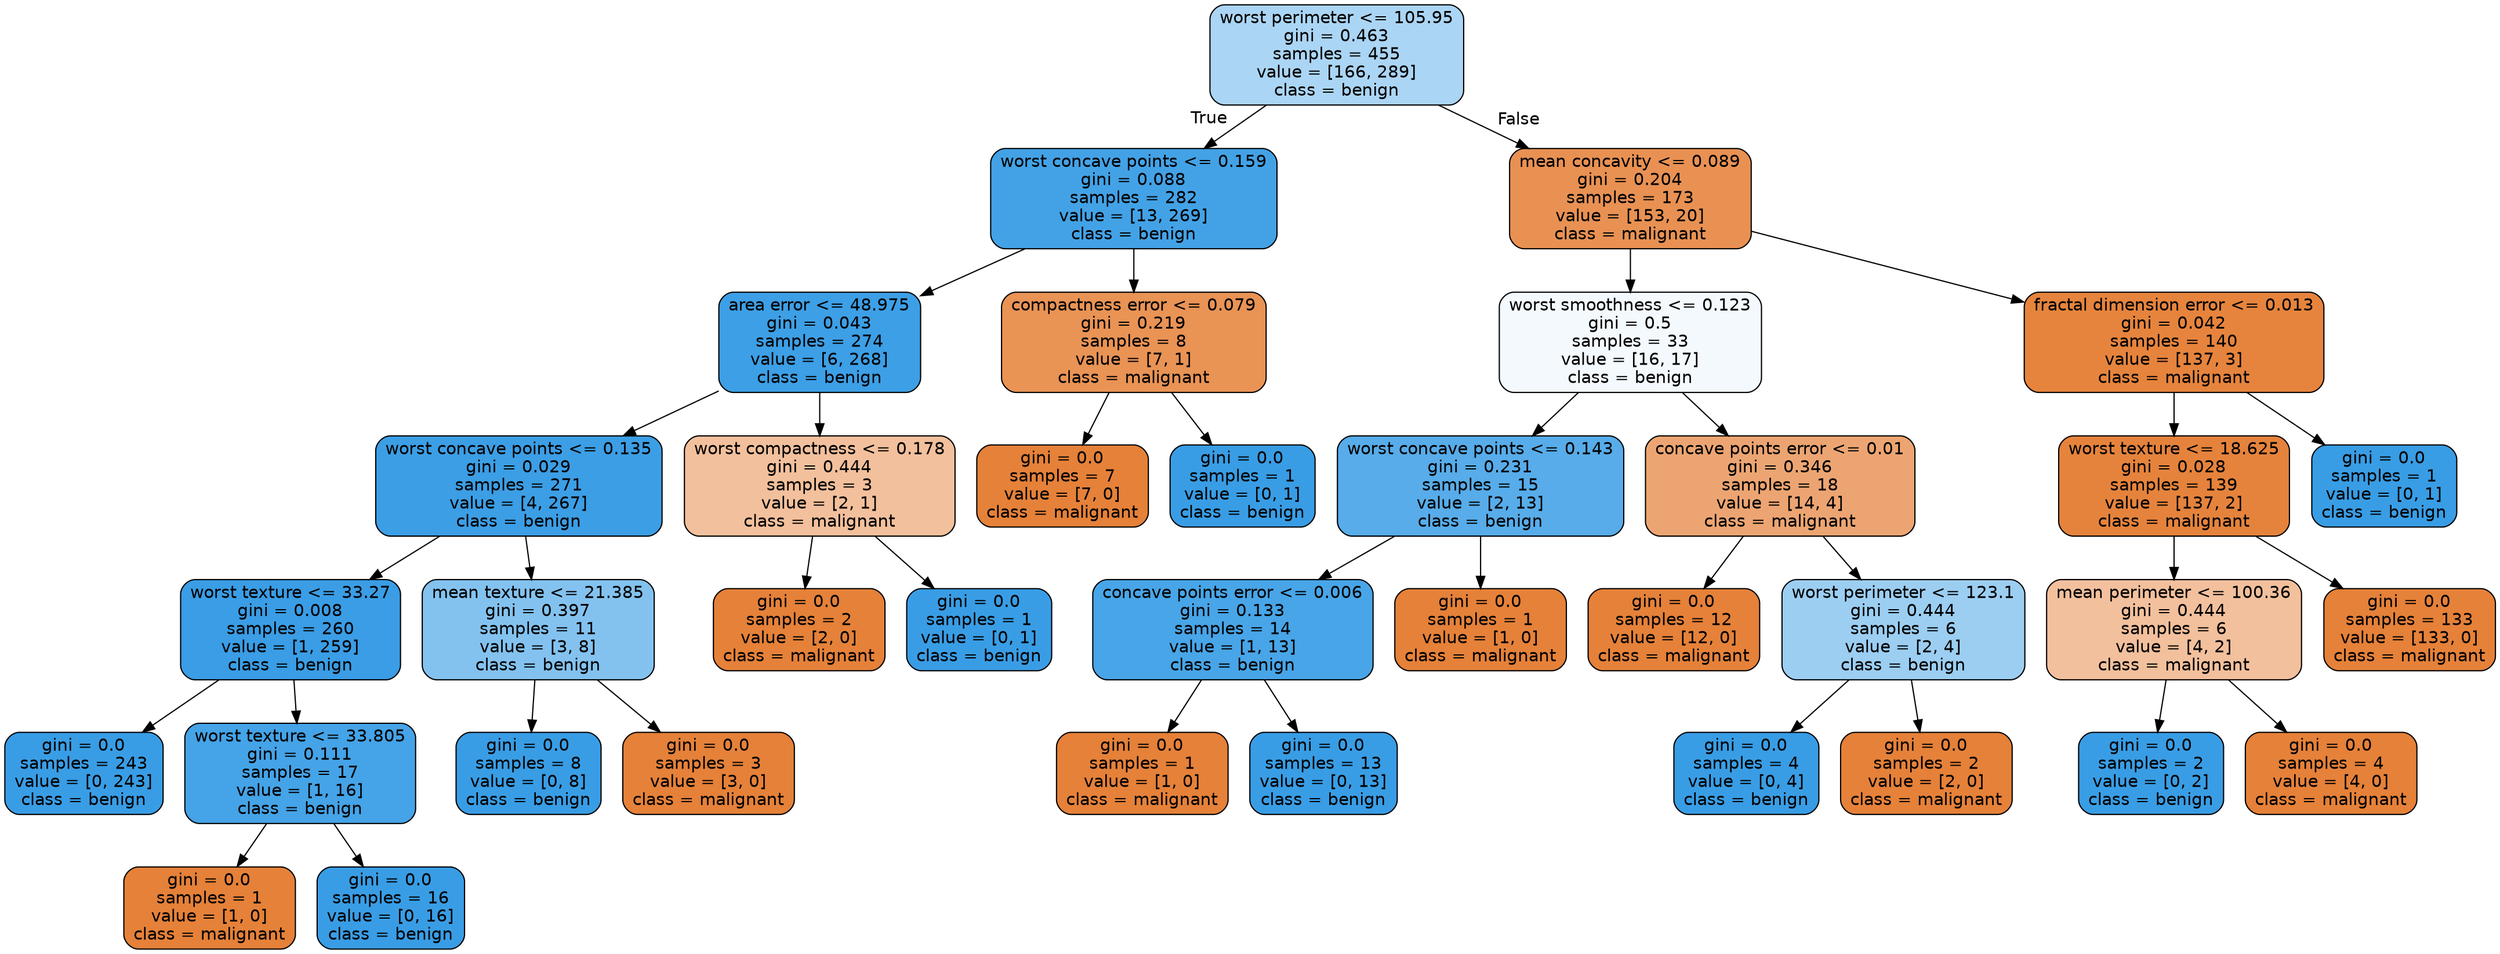 digraph Tree {
node [shape=box, style="filled, rounded", color="black", fontname=helvetica] ;
edge [fontname=helvetica] ;
0 [label="worst perimeter <= 105.95\ngini = 0.463\nsamples = 455\nvalue = [166, 289]\nclass = benign", fillcolor="#abd5f4"] ;
1 [label="worst concave points <= 0.159\ngini = 0.088\nsamples = 282\nvalue = [13, 269]\nclass = benign", fillcolor="#43a2e6"] ;
0 -> 1 [labeldistance=2.5, labelangle=45, headlabel="True"] ;
2 [label="area error <= 48.975\ngini = 0.043\nsamples = 274\nvalue = [6, 268]\nclass = benign", fillcolor="#3d9fe6"] ;
1 -> 2 ;
3 [label="worst concave points <= 0.135\ngini = 0.029\nsamples = 271\nvalue = [4, 267]\nclass = benign", fillcolor="#3c9ee5"] ;
2 -> 3 ;
4 [label="worst texture <= 33.27\ngini = 0.008\nsamples = 260\nvalue = [1, 259]\nclass = benign", fillcolor="#3a9de5"] ;
3 -> 4 ;
5 [label="gini = 0.0\nsamples = 243\nvalue = [0, 243]\nclass = benign", fillcolor="#399de5"] ;
4 -> 5 ;
6 [label="worst texture <= 33.805\ngini = 0.111\nsamples = 17\nvalue = [1, 16]\nclass = benign", fillcolor="#45a3e7"] ;
4 -> 6 ;
7 [label="gini = 0.0\nsamples = 1\nvalue = [1, 0]\nclass = malignant", fillcolor="#e58139"] ;
6 -> 7 ;
8 [label="gini = 0.0\nsamples = 16\nvalue = [0, 16]\nclass = benign", fillcolor="#399de5"] ;
6 -> 8 ;
9 [label="mean texture <= 21.385\ngini = 0.397\nsamples = 11\nvalue = [3, 8]\nclass = benign", fillcolor="#83c2ef"] ;
3 -> 9 ;
10 [label="gini = 0.0\nsamples = 8\nvalue = [0, 8]\nclass = benign", fillcolor="#399de5"] ;
9 -> 10 ;
11 [label="gini = 0.0\nsamples = 3\nvalue = [3, 0]\nclass = malignant", fillcolor="#e58139"] ;
9 -> 11 ;
12 [label="worst compactness <= 0.178\ngini = 0.444\nsamples = 3\nvalue = [2, 1]\nclass = malignant", fillcolor="#f2c09c"] ;
2 -> 12 ;
13 [label="gini = 0.0\nsamples = 2\nvalue = [2, 0]\nclass = malignant", fillcolor="#e58139"] ;
12 -> 13 ;
14 [label="gini = 0.0\nsamples = 1\nvalue = [0, 1]\nclass = benign", fillcolor="#399de5"] ;
12 -> 14 ;
15 [label="compactness error <= 0.079\ngini = 0.219\nsamples = 8\nvalue = [7, 1]\nclass = malignant", fillcolor="#e99355"] ;
1 -> 15 ;
16 [label="gini = 0.0\nsamples = 7\nvalue = [7, 0]\nclass = malignant", fillcolor="#e58139"] ;
15 -> 16 ;
17 [label="gini = 0.0\nsamples = 1\nvalue = [0, 1]\nclass = benign", fillcolor="#399de5"] ;
15 -> 17 ;
18 [label="mean concavity <= 0.089\ngini = 0.204\nsamples = 173\nvalue = [153, 20]\nclass = malignant", fillcolor="#e89153"] ;
0 -> 18 [labeldistance=2.5, labelangle=-45, headlabel="False"] ;
19 [label="worst smoothness <= 0.123\ngini = 0.5\nsamples = 33\nvalue = [16, 17]\nclass = benign", fillcolor="#f3f9fd"] ;
18 -> 19 ;
20 [label="worst concave points <= 0.143\ngini = 0.231\nsamples = 15\nvalue = [2, 13]\nclass = benign", fillcolor="#57ace9"] ;
19 -> 20 ;
21 [label="concave points error <= 0.006\ngini = 0.133\nsamples = 14\nvalue = [1, 13]\nclass = benign", fillcolor="#48a5e7"] ;
20 -> 21 ;
22 [label="gini = 0.0\nsamples = 1\nvalue = [1, 0]\nclass = malignant", fillcolor="#e58139"] ;
21 -> 22 ;
23 [label="gini = 0.0\nsamples = 13\nvalue = [0, 13]\nclass = benign", fillcolor="#399de5"] ;
21 -> 23 ;
24 [label="gini = 0.0\nsamples = 1\nvalue = [1, 0]\nclass = malignant", fillcolor="#e58139"] ;
20 -> 24 ;
25 [label="concave points error <= 0.01\ngini = 0.346\nsamples = 18\nvalue = [14, 4]\nclass = malignant", fillcolor="#eca572"] ;
19 -> 25 ;
26 [label="gini = 0.0\nsamples = 12\nvalue = [12, 0]\nclass = malignant", fillcolor="#e58139"] ;
25 -> 26 ;
27 [label="worst perimeter <= 123.1\ngini = 0.444\nsamples = 6\nvalue = [2, 4]\nclass = benign", fillcolor="#9ccef2"] ;
25 -> 27 ;
28 [label="gini = 0.0\nsamples = 4\nvalue = [0, 4]\nclass = benign", fillcolor="#399de5"] ;
27 -> 28 ;
29 [label="gini = 0.0\nsamples = 2\nvalue = [2, 0]\nclass = malignant", fillcolor="#e58139"] ;
27 -> 29 ;
30 [label="fractal dimension error <= 0.013\ngini = 0.042\nsamples = 140\nvalue = [137, 3]\nclass = malignant", fillcolor="#e6843d"] ;
18 -> 30 ;
31 [label="worst texture <= 18.625\ngini = 0.028\nsamples = 139\nvalue = [137, 2]\nclass = malignant", fillcolor="#e5833c"] ;
30 -> 31 ;
32 [label="mean perimeter <= 100.36\ngini = 0.444\nsamples = 6\nvalue = [4, 2]\nclass = malignant", fillcolor="#f2c09c"] ;
31 -> 32 ;
33 [label="gini = 0.0\nsamples = 2\nvalue = [0, 2]\nclass = benign", fillcolor="#399de5"] ;
32 -> 33 ;
34 [label="gini = 0.0\nsamples = 4\nvalue = [4, 0]\nclass = malignant", fillcolor="#e58139"] ;
32 -> 34 ;
35 [label="gini = 0.0\nsamples = 133\nvalue = [133, 0]\nclass = malignant", fillcolor="#e58139"] ;
31 -> 35 ;
36 [label="gini = 0.0\nsamples = 1\nvalue = [0, 1]\nclass = benign", fillcolor="#399de5"] ;
30 -> 36 ;
}